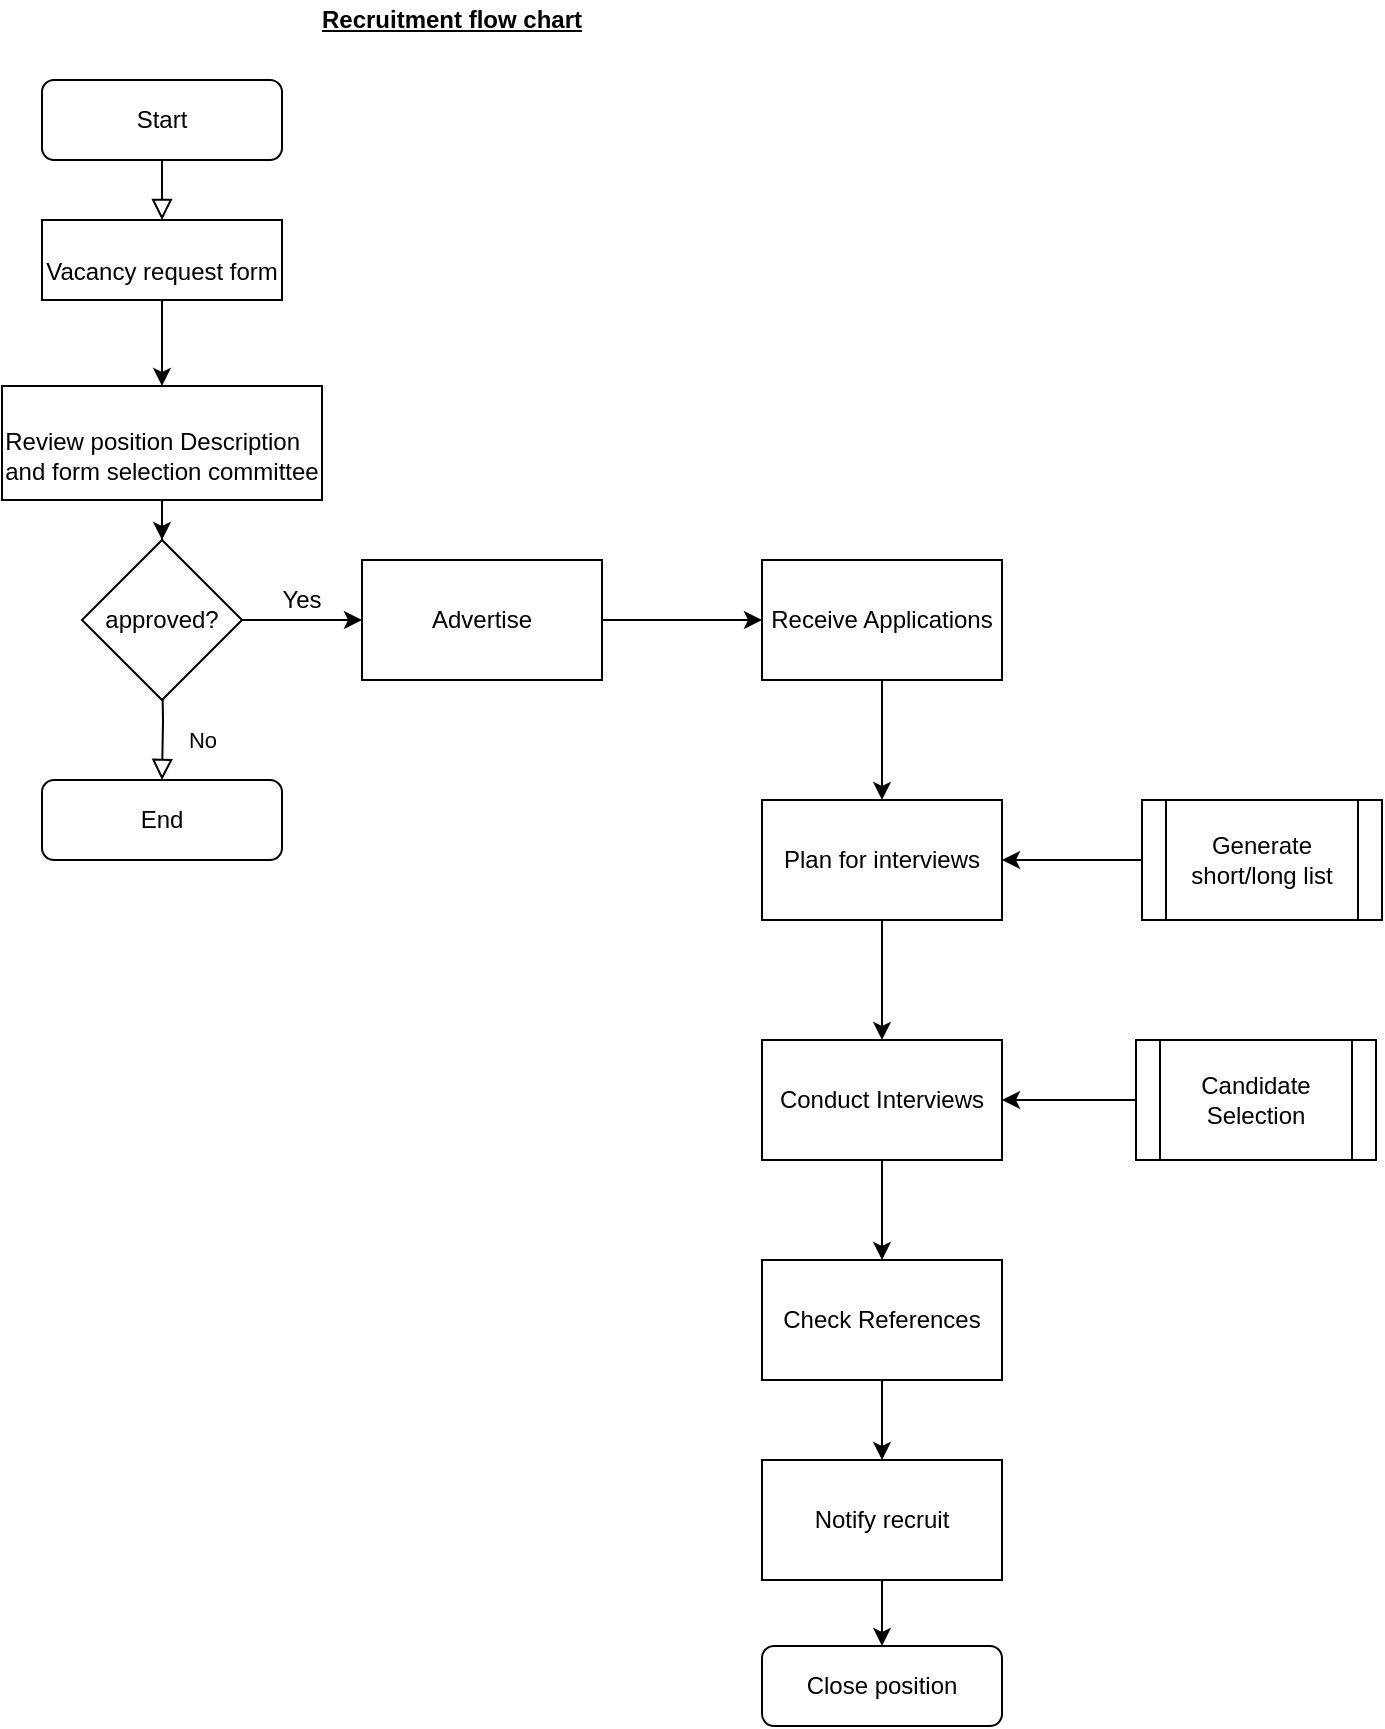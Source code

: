 <mxfile version="13.5.3" type="github">
  <diagram id="C5RBs43oDa-KdzZeNtuy" name="Page-1">
    <mxGraphModel dx="1038" dy="547" grid="1" gridSize="10" guides="1" tooltips="1" connect="1" arrows="1" fold="1" page="1" pageScale="1" pageWidth="827" pageHeight="1169" math="0" shadow="0">
      <root>
        <mxCell id="WIyWlLk6GJQsqaUBKTNV-0" />
        <mxCell id="WIyWlLk6GJQsqaUBKTNV-1" parent="WIyWlLk6GJQsqaUBKTNV-0" />
        <mxCell id="WIyWlLk6GJQsqaUBKTNV-2" value="" style="rounded=0;html=1;jettySize=auto;orthogonalLoop=1;fontSize=11;endArrow=block;endFill=0;endSize=8;strokeWidth=1;shadow=0;labelBackgroundColor=none;edgeStyle=orthogonalEdgeStyle;entryX=0.5;entryY=0;entryDx=0;entryDy=0;" parent="WIyWlLk6GJQsqaUBKTNV-1" source="WIyWlLk6GJQsqaUBKTNV-3" target="QayD689soAxfJkQ_zpG7-0" edge="1">
          <mxGeometry relative="1" as="geometry">
            <mxPoint x="162" y="170" as="targetPoint" />
          </mxGeometry>
        </mxCell>
        <mxCell id="WIyWlLk6GJQsqaUBKTNV-3" value="Start" style="rounded=1;whiteSpace=wrap;html=1;fontSize=12;glass=0;strokeWidth=1;shadow=0;" parent="WIyWlLk6GJQsqaUBKTNV-1" vertex="1">
          <mxGeometry x="102" y="80" width="120" height="40" as="geometry" />
        </mxCell>
        <mxCell id="WIyWlLk6GJQsqaUBKTNV-8" value="No" style="rounded=0;html=1;jettySize=auto;orthogonalLoop=1;fontSize=11;endArrow=block;endFill=0;endSize=8;strokeWidth=1;shadow=0;labelBackgroundColor=none;edgeStyle=orthogonalEdgeStyle;" parent="WIyWlLk6GJQsqaUBKTNV-1" target="WIyWlLk6GJQsqaUBKTNV-11" edge="1">
          <mxGeometry x="0.333" y="20" relative="1" as="geometry">
            <mxPoint as="offset" />
            <mxPoint x="162" y="370" as="sourcePoint" />
          </mxGeometry>
        </mxCell>
        <mxCell id="WIyWlLk6GJQsqaUBKTNV-11" value="End" style="rounded=1;whiteSpace=wrap;html=1;fontSize=12;glass=0;strokeWidth=1;shadow=0;" parent="WIyWlLk6GJQsqaUBKTNV-1" vertex="1">
          <mxGeometry x="102" y="430" width="120" height="40" as="geometry" />
        </mxCell>
        <mxCell id="QayD689soAxfJkQ_zpG7-5" value="" style="edgeStyle=orthogonalEdgeStyle;rounded=0;orthogonalLoop=1;jettySize=auto;html=1;" edge="1" parent="WIyWlLk6GJQsqaUBKTNV-1" source="QayD689soAxfJkQ_zpG7-0" target="QayD689soAxfJkQ_zpG7-1">
          <mxGeometry relative="1" as="geometry" />
        </mxCell>
        <mxCell id="QayD689soAxfJkQ_zpG7-0" value="&lt;br/&gt;&lt;p style=&quot;margin-bottom: 0in&quot; align=&quot;LEFT&quot;&gt;Vacancy request form&lt;/p&gt;&lt;br/&gt;" style="rounded=0;whiteSpace=wrap;html=1;" vertex="1" parent="WIyWlLk6GJQsqaUBKTNV-1">
          <mxGeometry x="102" y="150" width="120" height="40" as="geometry" />
        </mxCell>
        <mxCell id="QayD689soAxfJkQ_zpG7-7" value="" style="edgeStyle=orthogonalEdgeStyle;rounded=0;orthogonalLoop=1;jettySize=auto;html=1;" edge="1" parent="WIyWlLk6GJQsqaUBKTNV-1" source="QayD689soAxfJkQ_zpG7-1" target="QayD689soAxfJkQ_zpG7-6">
          <mxGeometry relative="1" as="geometry" />
        </mxCell>
        <mxCell id="QayD689soAxfJkQ_zpG7-1" value="&lt;br/&gt;&lt;p style=&quot;margin-bottom: 0in&quot; align=&quot;LEFT&quot;&gt;Review position Description&lt;br/&gt;and form selection committee&lt;/p&gt;&lt;br/&gt;" style="rounded=0;whiteSpace=wrap;html=1;" vertex="1" parent="WIyWlLk6GJQsqaUBKTNV-1">
          <mxGeometry x="82" y="233" width="160" height="57" as="geometry" />
        </mxCell>
        <mxCell id="QayD689soAxfJkQ_zpG7-2" style="edgeStyle=orthogonalEdgeStyle;rounded=0;orthogonalLoop=1;jettySize=auto;html=1;exitX=0.5;exitY=1;exitDx=0;exitDy=0;" edge="1" parent="WIyWlLk6GJQsqaUBKTNV-1" source="QayD689soAxfJkQ_zpG7-0" target="QayD689soAxfJkQ_zpG7-0">
          <mxGeometry relative="1" as="geometry" />
        </mxCell>
        <object label="" Yes="" id="QayD689soAxfJkQ_zpG7-9">
          <mxCell style="edgeStyle=orthogonalEdgeStyle;rounded=0;orthogonalLoop=1;jettySize=auto;" edge="1" parent="WIyWlLk6GJQsqaUBKTNV-1" source="QayD689soAxfJkQ_zpG7-6" target="QayD689soAxfJkQ_zpG7-8">
            <mxGeometry relative="1" as="geometry" />
          </mxCell>
        </object>
        <mxCell id="QayD689soAxfJkQ_zpG7-6" value="approved?" style="rhombus;whiteSpace=wrap;html=1;" vertex="1" parent="WIyWlLk6GJQsqaUBKTNV-1">
          <mxGeometry x="122" y="310" width="80" height="80" as="geometry" />
        </mxCell>
        <mxCell id="QayD689soAxfJkQ_zpG7-11" value="" style="edgeStyle=orthogonalEdgeStyle;rounded=0;orthogonalLoop=1;jettySize=auto;html=1;" edge="1" parent="WIyWlLk6GJQsqaUBKTNV-1" source="QayD689soAxfJkQ_zpG7-8" target="QayD689soAxfJkQ_zpG7-10">
          <mxGeometry relative="1" as="geometry" />
        </mxCell>
        <mxCell id="QayD689soAxfJkQ_zpG7-8" value="Advertise" style="whiteSpace=wrap;html=1;" vertex="1" parent="WIyWlLk6GJQsqaUBKTNV-1">
          <mxGeometry x="262" y="320" width="120" height="60" as="geometry" />
        </mxCell>
        <mxCell id="QayD689soAxfJkQ_zpG7-13" value="" style="edgeStyle=orthogonalEdgeStyle;rounded=0;orthogonalLoop=1;jettySize=auto;html=1;" edge="1" parent="WIyWlLk6GJQsqaUBKTNV-1" source="QayD689soAxfJkQ_zpG7-10">
          <mxGeometry relative="1" as="geometry">
            <mxPoint x="522" y="440" as="targetPoint" />
          </mxGeometry>
        </mxCell>
        <mxCell id="QayD689soAxfJkQ_zpG7-10" value="Receive Applications" style="whiteSpace=wrap;html=1;" vertex="1" parent="WIyWlLk6GJQsqaUBKTNV-1">
          <mxGeometry x="462" y="320" width="120" height="60" as="geometry" />
        </mxCell>
        <mxCell id="QayD689soAxfJkQ_zpG7-36" value="" style="edgeStyle=orthogonalEdgeStyle;rounded=0;orthogonalLoop=1;jettySize=auto;html=0;" edge="1" parent="WIyWlLk6GJQsqaUBKTNV-1" source="QayD689soAxfJkQ_zpG7-14" target="QayD689soAxfJkQ_zpG7-16">
          <mxGeometry relative="1" as="geometry" />
        </mxCell>
        <mxCell id="QayD689soAxfJkQ_zpG7-14" value="Plan for interviews" style="whiteSpace=wrap;html=1;" vertex="1" parent="WIyWlLk6GJQsqaUBKTNV-1">
          <mxGeometry x="462" y="440" width="120" height="60" as="geometry" />
        </mxCell>
        <mxCell id="QayD689soAxfJkQ_zpG7-31" value="" style="edgeStyle=orthogonalEdgeStyle;rounded=0;orthogonalLoop=1;jettySize=auto;html=0;" edge="1" parent="WIyWlLk6GJQsqaUBKTNV-1" source="QayD689soAxfJkQ_zpG7-16" target="QayD689soAxfJkQ_zpG7-20">
          <mxGeometry relative="1" as="geometry" />
        </mxCell>
        <mxCell id="QayD689soAxfJkQ_zpG7-16" value="Conduct Interviews" style="whiteSpace=wrap;html=1;" vertex="1" parent="WIyWlLk6GJQsqaUBKTNV-1">
          <mxGeometry x="462" y="560" width="120" height="60" as="geometry" />
        </mxCell>
        <mxCell id="QayD689soAxfJkQ_zpG7-23" value="" style="edgeStyle=orthogonalEdgeStyle;rounded=0;orthogonalLoop=1;jettySize=auto;html=1;" edge="1" parent="WIyWlLk6GJQsqaUBKTNV-1" source="QayD689soAxfJkQ_zpG7-20" target="QayD689soAxfJkQ_zpG7-22">
          <mxGeometry relative="1" as="geometry" />
        </mxCell>
        <mxCell id="QayD689soAxfJkQ_zpG7-20" value="Check References" style="whiteSpace=wrap;html=1;" vertex="1" parent="WIyWlLk6GJQsqaUBKTNV-1">
          <mxGeometry x="462" y="670" width="120" height="60" as="geometry" />
        </mxCell>
        <mxCell id="QayD689soAxfJkQ_zpG7-25" value="" style="edgeStyle=orthogonalEdgeStyle;rounded=0;orthogonalLoop=1;jettySize=auto;html=1;" edge="1" parent="WIyWlLk6GJQsqaUBKTNV-1" source="QayD689soAxfJkQ_zpG7-22" target="QayD689soAxfJkQ_zpG7-24">
          <mxGeometry relative="1" as="geometry" />
        </mxCell>
        <mxCell id="QayD689soAxfJkQ_zpG7-22" value="Notify recruit" style="whiteSpace=wrap;html=1;" vertex="1" parent="WIyWlLk6GJQsqaUBKTNV-1">
          <mxGeometry x="462" y="770" width="120" height="60" as="geometry" />
        </mxCell>
        <mxCell id="QayD689soAxfJkQ_zpG7-24" value="Close position" style="rounded=1;whiteSpace=wrap;html=1;" vertex="1" parent="WIyWlLk6GJQsqaUBKTNV-1">
          <mxGeometry x="462" y="863" width="120" height="40" as="geometry" />
        </mxCell>
        <mxCell id="QayD689soAxfJkQ_zpG7-27" value="Yes" style="text;html=1;strokeColor=none;fillColor=none;align=center;verticalAlign=middle;whiteSpace=wrap;rounded=0;" vertex="1" parent="WIyWlLk6GJQsqaUBKTNV-1">
          <mxGeometry x="212" y="330" width="40" height="20" as="geometry" />
        </mxCell>
        <mxCell id="QayD689soAxfJkQ_zpG7-30" value="" style="edgeStyle=orthogonalEdgeStyle;rounded=0;orthogonalLoop=1;jettySize=auto;html=0;" edge="1" parent="WIyWlLk6GJQsqaUBKTNV-1" source="QayD689soAxfJkQ_zpG7-28" target="QayD689soAxfJkQ_zpG7-16">
          <mxGeometry relative="1" as="geometry" />
        </mxCell>
        <mxCell id="QayD689soAxfJkQ_zpG7-28" value="Candidate Selection" style="shape=process;whiteSpace=wrap;html=1;backgroundOutline=1;" vertex="1" parent="WIyWlLk6GJQsqaUBKTNV-1">
          <mxGeometry x="649" y="560" width="120" height="60" as="geometry" />
        </mxCell>
        <mxCell id="QayD689soAxfJkQ_zpG7-32" value="Recruitment flow chart" style="text;html=1;strokeColor=none;fillColor=none;align=center;verticalAlign=middle;whiteSpace=wrap;rounded=0;fontStyle=5" vertex="1" parent="WIyWlLk6GJQsqaUBKTNV-1">
          <mxGeometry x="222" y="40" width="170" height="20" as="geometry" />
        </mxCell>
        <mxCell id="QayD689soAxfJkQ_zpG7-34" value="" style="edgeStyle=orthogonalEdgeStyle;rounded=0;orthogonalLoop=1;jettySize=auto;html=0;" edge="1" parent="WIyWlLk6GJQsqaUBKTNV-1" source="QayD689soAxfJkQ_zpG7-35" target="QayD689soAxfJkQ_zpG7-14">
          <mxGeometry relative="1" as="geometry">
            <mxPoint x="692" y="470" as="sourcePoint" />
          </mxGeometry>
        </mxCell>
        <mxCell id="QayD689soAxfJkQ_zpG7-35" value="Generate short/long list" style="shape=process;whiteSpace=wrap;html=1;backgroundOutline=1;" vertex="1" parent="WIyWlLk6GJQsqaUBKTNV-1">
          <mxGeometry x="652" y="440" width="120" height="60" as="geometry" />
        </mxCell>
      </root>
    </mxGraphModel>
  </diagram>
</mxfile>
